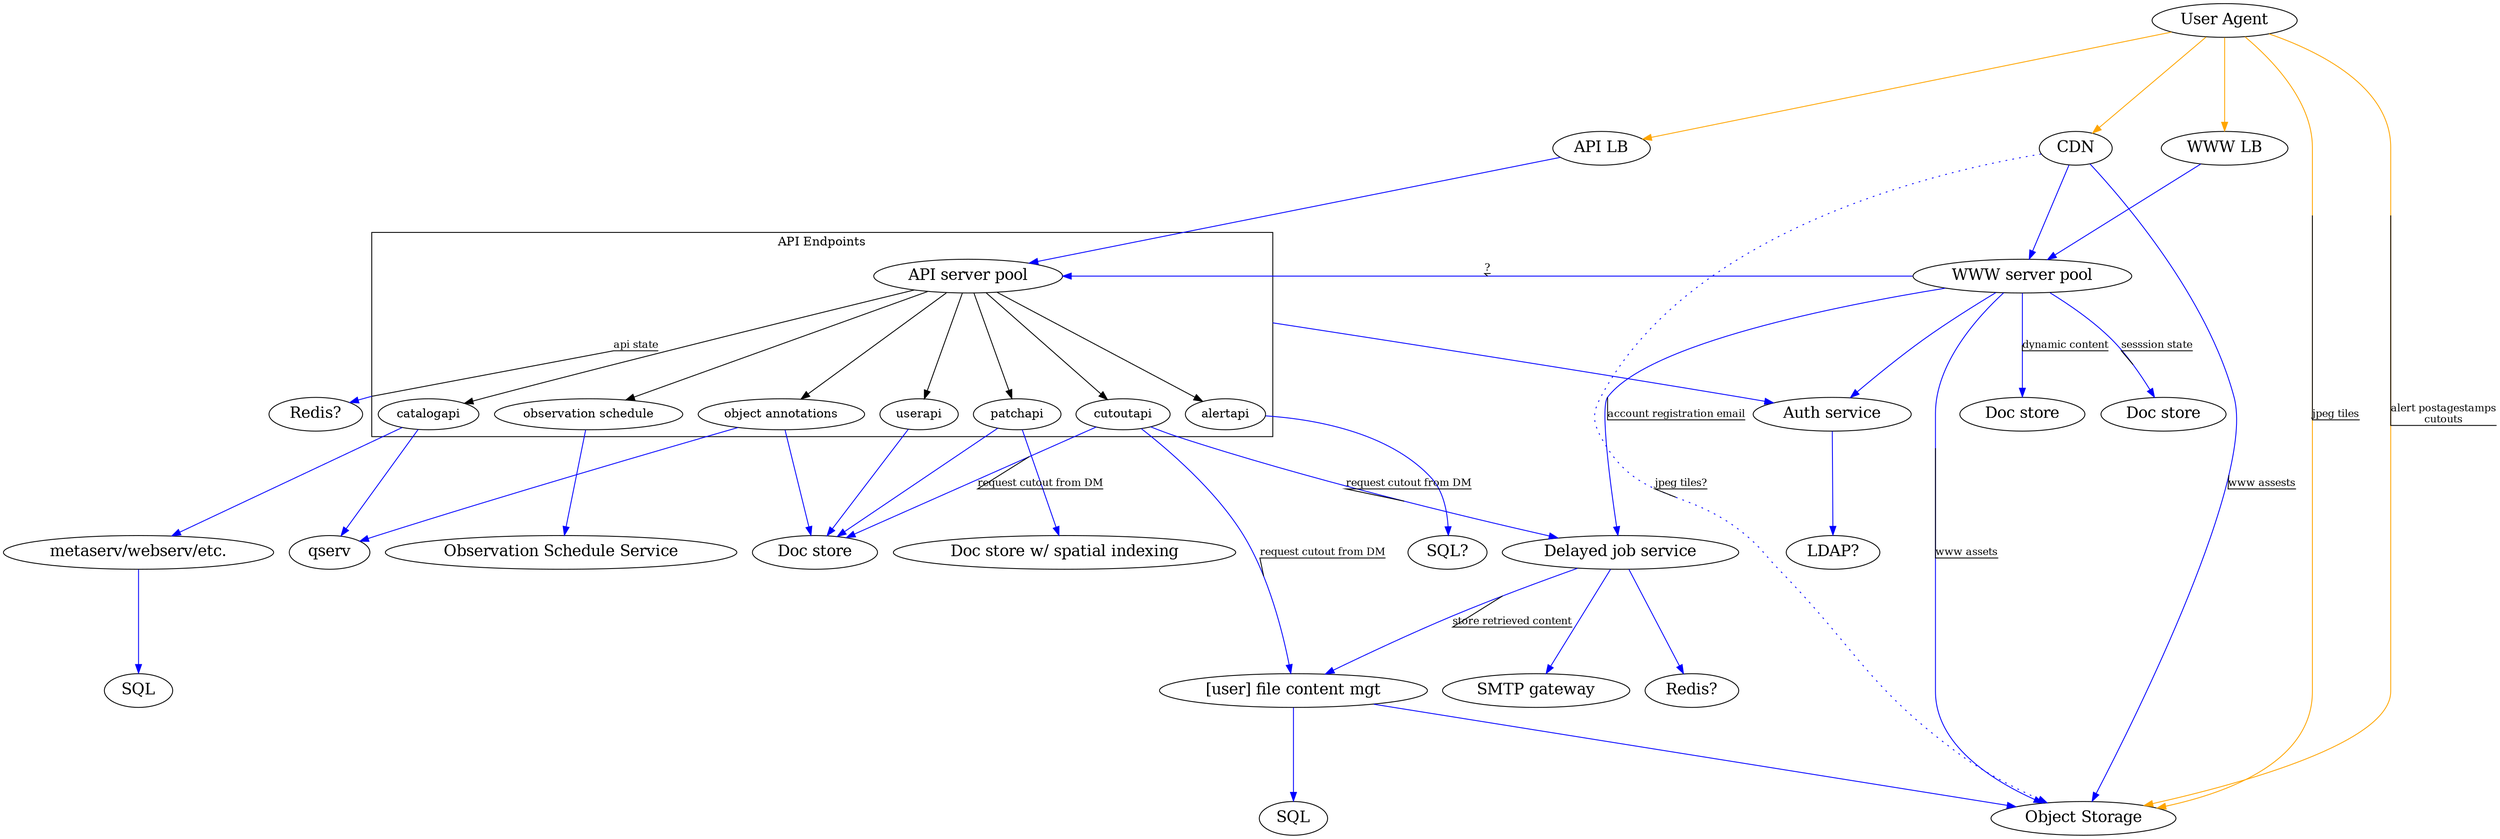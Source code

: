 digraph overlay_current
{
  dpi=100
//  size="16,12!"
  ranksep=1.5
//  nodesep=1.5
  rankdir=TB
  overlap=false
  clusterrank=local
  compound=true
  newrank=true


  {
    node [shape=ellipse fontsize=18 style=filled fillcolor=white]

    ua [label="User Agent"]
    lbwww [label="WWW LB"]
    wwwpool [label="WWW server pool"]
    cdn [label="CDN"]
    delayjob [label="Delayed job service"]
    delayjobdb [label="Redis?"]
    smtp [label="SMTP gateway"]
    lbapi [label="API LB"]
    apipool [label="API server pool"]
    apistatedb [label="Redis?"]
    auth [label="Auth service"]
    filemgt [label="[user] file content mgt"]
    webserv [label="metaserv/webserv/etc."]
    webservdb [label="SQL"]
    filemgtdb [label="SQL"]
    obssched [label="Observation Schedule Service"]
    s3 [label="Object Storage"]
    authdb [label="LDAP?"]
    qserv
    alertdb [label="SQL?"]
    userdb [label="Doc store"]
    patchdb [label="Doc store w/ spatial indexing"]
    wwwstatedb [label="Doc store"]
    wwwcontentdb [label="Doc store"]
  }

  subgraph cluster_endpoints {
    label="API Endpoints"

    userapi
    apipool -> userapi

    patchapi
    apipool -> patchapi

    annotationapi [label="object annotations"]
    apipool -> annotationapi

    catalogapi
    apipool -> catalogapi

    alertapi
    apipool -> alertapi

    obsapi [label="observation schedule"]
    apipool -> obsapi

    cutoutapi
    apipool -> cutoutapi

    { rank=same userapi patchapi annotationapi catalogapi alertapi obsapi cutoutapi }
  }

  // edges between subgraphs
  // https://stackoverflow.com/questions/2012036/graphviz-how-to-connect-subgraphs

  edge [fontsize=12, decorate=true]
  {
    edge [color=orange]

    ua -> lbwww
    ua -> cdn
    ua -> lbapi
    ua -> s3 [label="jpeg tiles"]
    ua -> s3 [label="alert postagestamps\ncutouts"]
  }

  edge [color=blue]

  lbwww -> wwwpool
  cdn   -> wwwpool
  cdn   -> s3 [label="www assests"]
  cdn   -> s3 [label="jpeg tiles?", style=dotted]
  wwwpool -> delayjob [label="account registration email"]
  delayjob -> delayjobdb
  delayjob -> smtp
  wwwpool -> wwwstatedb [label="sesssion state"]
  wwwpool -> wwwcontentdb [label="dynamic content"]
  wwwpool -> s3 [label="www assets"]
  wwwpool -> auth
  wwwpool -> apipool [label="?"]

  lbapi -> apipool
  apipool -> apistatedb [label="api state", ltail=cluster_endpoints]
  apipool -> auth [ltail=cluster_endpoints]

  userapi -> userdb

  patchapi -> userdb
  patchapi -> patchdb

  annotationapi -> userdb
  annotationapi -> qserv

  catalogapi -> webserv
  webserv    -> webservdb
  catalogapi -> qserv

  alertapi -> alertdb

  obsapi -> obssched

  cutoutapi -> userdb [label="request cutout from DM"]
  cutoutapi -> delayjob [label="request cutout from DM"]
  delayjob -> filemgt [label="store retrieved content"]
  cutoutapi -> filemgt [label="request cutout from DM"]

  filemgt -> s3
  filemgt -> filemgtdb

  auth -> authdb
 { rank=same lbwww lbapi cdn }
 { rank=same wwwpool apipool }
}
